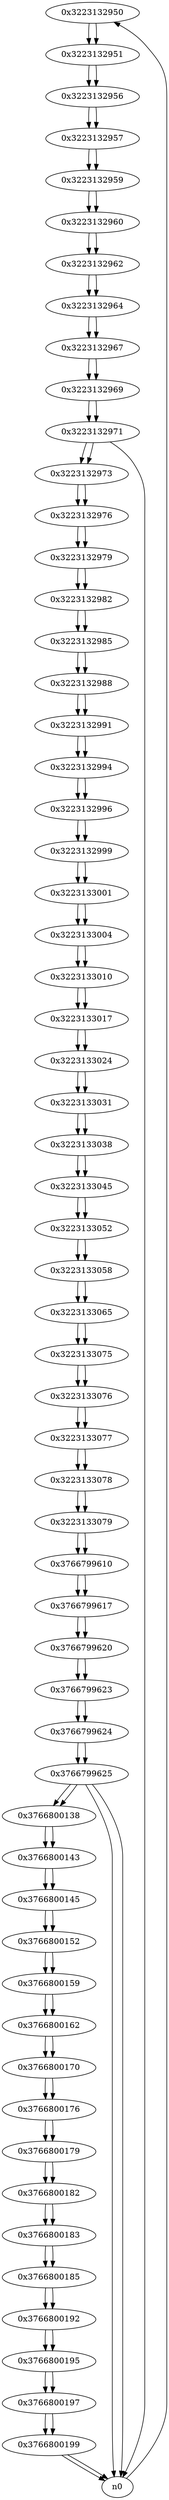 digraph G{
/* nodes */
  n1 [label="0x3223132950"]
  n2 [label="0x3223132951"]
  n3 [label="0x3223132956"]
  n4 [label="0x3223132957"]
  n5 [label="0x3223132959"]
  n6 [label="0x3223132960"]
  n7 [label="0x3223132962"]
  n8 [label="0x3223132964"]
  n9 [label="0x3223132967"]
  n10 [label="0x3223132969"]
  n11 [label="0x3223132971"]
  n12 [label="0x3223132973"]
  n13 [label="0x3223132976"]
  n14 [label="0x3223132979"]
  n15 [label="0x3223132982"]
  n16 [label="0x3223132985"]
  n17 [label="0x3223132988"]
  n18 [label="0x3223132991"]
  n19 [label="0x3223132994"]
  n20 [label="0x3223132996"]
  n21 [label="0x3223132999"]
  n22 [label="0x3223133001"]
  n23 [label="0x3223133004"]
  n24 [label="0x3223133010"]
  n25 [label="0x3223133017"]
  n26 [label="0x3223133024"]
  n27 [label="0x3223133031"]
  n28 [label="0x3223133038"]
  n29 [label="0x3223133045"]
  n30 [label="0x3223133052"]
  n31 [label="0x3223133058"]
  n32 [label="0x3223133065"]
  n33 [label="0x3223133075"]
  n34 [label="0x3223133076"]
  n35 [label="0x3223133077"]
  n36 [label="0x3223133078"]
  n37 [label="0x3223133079"]
  n38 [label="0x3766799610"]
  n39 [label="0x3766799617"]
  n40 [label="0x3766799620"]
  n41 [label="0x3766799623"]
  n42 [label="0x3766799624"]
  n43 [label="0x3766799625"]
  n44 [label="0x3766800138"]
  n45 [label="0x3766800143"]
  n46 [label="0x3766800145"]
  n47 [label="0x3766800152"]
  n48 [label="0x3766800159"]
  n49 [label="0x3766800162"]
  n50 [label="0x3766800170"]
  n51 [label="0x3766800176"]
  n52 [label="0x3766800179"]
  n53 [label="0x3766800182"]
  n54 [label="0x3766800183"]
  n55 [label="0x3766800185"]
  n56 [label="0x3766800192"]
  n57 [label="0x3766800195"]
  n58 [label="0x3766800197"]
  n59 [label="0x3766800199"]
/* edges */
n1 -> n2;
n0 -> n1;
n2 -> n3;
n1 -> n2;
n3 -> n4;
n2 -> n3;
n4 -> n5;
n3 -> n4;
n5 -> n6;
n4 -> n5;
n6 -> n7;
n5 -> n6;
n7 -> n8;
n6 -> n7;
n8 -> n9;
n7 -> n8;
n9 -> n10;
n8 -> n9;
n10 -> n11;
n9 -> n10;
n11 -> n12;
n11 -> n0;
n10 -> n11;
n12 -> n13;
n11 -> n12;
n13 -> n14;
n12 -> n13;
n14 -> n15;
n13 -> n14;
n15 -> n16;
n14 -> n15;
n16 -> n17;
n15 -> n16;
n17 -> n18;
n16 -> n17;
n18 -> n19;
n17 -> n18;
n19 -> n20;
n18 -> n19;
n20 -> n21;
n19 -> n20;
n21 -> n22;
n20 -> n21;
n22 -> n23;
n21 -> n22;
n23 -> n24;
n22 -> n23;
n24 -> n25;
n23 -> n24;
n25 -> n26;
n24 -> n25;
n26 -> n27;
n25 -> n26;
n27 -> n28;
n26 -> n27;
n28 -> n29;
n27 -> n28;
n29 -> n30;
n28 -> n29;
n30 -> n31;
n29 -> n30;
n31 -> n32;
n30 -> n31;
n32 -> n33;
n31 -> n32;
n33 -> n34;
n32 -> n33;
n34 -> n35;
n33 -> n34;
n35 -> n36;
n34 -> n35;
n36 -> n37;
n35 -> n36;
n37 -> n38;
n36 -> n37;
n38 -> n39;
n37 -> n38;
n39 -> n40;
n38 -> n39;
n40 -> n41;
n39 -> n40;
n41 -> n42;
n40 -> n41;
n42 -> n43;
n41 -> n42;
n43 -> n0;
n43 -> n44;
n43 -> n0;
n42 -> n43;
n44 -> n45;
n43 -> n44;
n45 -> n46;
n44 -> n45;
n46 -> n47;
n45 -> n46;
n47 -> n48;
n46 -> n47;
n48 -> n49;
n47 -> n48;
n49 -> n50;
n48 -> n49;
n50 -> n51;
n49 -> n50;
n51 -> n52;
n50 -> n51;
n52 -> n53;
n51 -> n52;
n53 -> n54;
n52 -> n53;
n54 -> n55;
n53 -> n54;
n55 -> n56;
n54 -> n55;
n56 -> n57;
n55 -> n56;
n57 -> n58;
n56 -> n57;
n58 -> n59;
n57 -> n58;
n59 -> n0;
n59 -> n0;
n58 -> n59;
}
